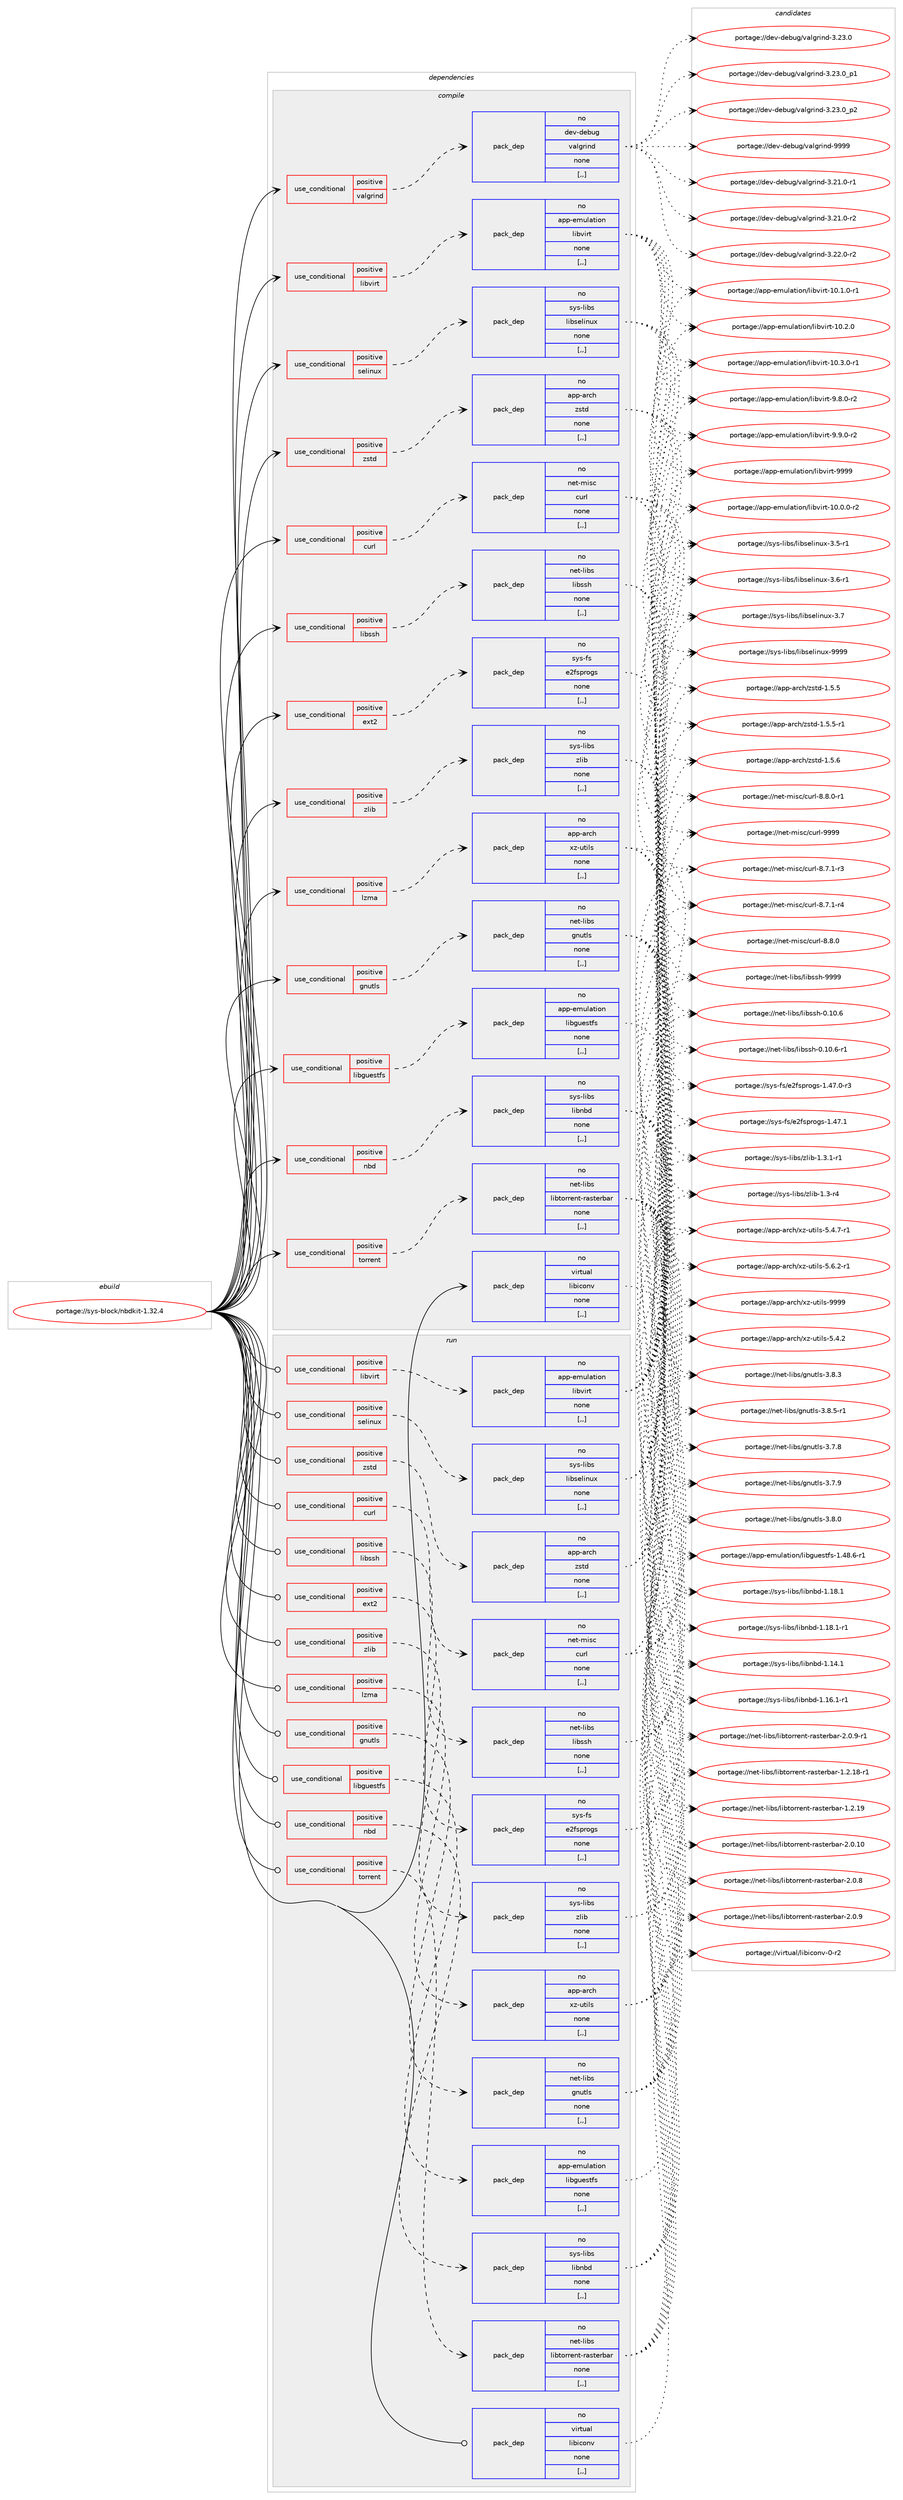 digraph prolog {

# *************
# Graph options
# *************

newrank=true;
concentrate=true;
compound=true;
graph [rankdir=LR,fontname=Helvetica,fontsize=10,ranksep=1.5];#, ranksep=2.5, nodesep=0.2];
edge  [arrowhead=vee];
node  [fontname=Helvetica,fontsize=10];

# **********
# The ebuild
# **********

subgraph cluster_leftcol {
color=gray;
rank=same;
label=<<i>ebuild</i>>;
id [label="portage://sys-block/nbdkit-1.32.4", color=red, width=4, href="../sys-block/nbdkit-1.32.4.svg"];
}

# ****************
# The dependencies
# ****************

subgraph cluster_midcol {
color=gray;
label=<<i>dependencies</i>>;
subgraph cluster_compile {
fillcolor="#eeeeee";
style=filled;
label=<<i>compile</i>>;
subgraph cond110991 {
dependency418478 [label=<<TABLE BORDER="0" CELLBORDER="1" CELLSPACING="0" CELLPADDING="4"><TR><TD ROWSPAN="3" CELLPADDING="10">use_conditional</TD></TR><TR><TD>positive</TD></TR><TR><TD>curl</TD></TR></TABLE>>, shape=none, color=red];
subgraph pack304618 {
dependency418479 [label=<<TABLE BORDER="0" CELLBORDER="1" CELLSPACING="0" CELLPADDING="4" WIDTH="220"><TR><TD ROWSPAN="6" CELLPADDING="30">pack_dep</TD></TR><TR><TD WIDTH="110">no</TD></TR><TR><TD>net-misc</TD></TR><TR><TD>curl</TD></TR><TR><TD>none</TD></TR><TR><TD>[,,]</TD></TR></TABLE>>, shape=none, color=blue];
}
dependency418478:e -> dependency418479:w [weight=20,style="dashed",arrowhead="vee"];
}
id:e -> dependency418478:w [weight=20,style="solid",arrowhead="vee"];
subgraph cond110992 {
dependency418480 [label=<<TABLE BORDER="0" CELLBORDER="1" CELLSPACING="0" CELLPADDING="4"><TR><TD ROWSPAN="3" CELLPADDING="10">use_conditional</TD></TR><TR><TD>positive</TD></TR><TR><TD>ext2</TD></TR></TABLE>>, shape=none, color=red];
subgraph pack304619 {
dependency418481 [label=<<TABLE BORDER="0" CELLBORDER="1" CELLSPACING="0" CELLPADDING="4" WIDTH="220"><TR><TD ROWSPAN="6" CELLPADDING="30">pack_dep</TD></TR><TR><TD WIDTH="110">no</TD></TR><TR><TD>sys-fs</TD></TR><TR><TD>e2fsprogs</TD></TR><TR><TD>none</TD></TR><TR><TD>[,,]</TD></TR></TABLE>>, shape=none, color=blue];
}
dependency418480:e -> dependency418481:w [weight=20,style="dashed",arrowhead="vee"];
}
id:e -> dependency418480:w [weight=20,style="solid",arrowhead="vee"];
subgraph cond110993 {
dependency418482 [label=<<TABLE BORDER="0" CELLBORDER="1" CELLSPACING="0" CELLPADDING="4"><TR><TD ROWSPAN="3" CELLPADDING="10">use_conditional</TD></TR><TR><TD>positive</TD></TR><TR><TD>gnutls</TD></TR></TABLE>>, shape=none, color=red];
subgraph pack304620 {
dependency418483 [label=<<TABLE BORDER="0" CELLBORDER="1" CELLSPACING="0" CELLPADDING="4" WIDTH="220"><TR><TD ROWSPAN="6" CELLPADDING="30">pack_dep</TD></TR><TR><TD WIDTH="110">no</TD></TR><TR><TD>net-libs</TD></TR><TR><TD>gnutls</TD></TR><TR><TD>none</TD></TR><TR><TD>[,,]</TD></TR></TABLE>>, shape=none, color=blue];
}
dependency418482:e -> dependency418483:w [weight=20,style="dashed",arrowhead="vee"];
}
id:e -> dependency418482:w [weight=20,style="solid",arrowhead="vee"];
subgraph cond110994 {
dependency418484 [label=<<TABLE BORDER="0" CELLBORDER="1" CELLSPACING="0" CELLPADDING="4"><TR><TD ROWSPAN="3" CELLPADDING="10">use_conditional</TD></TR><TR><TD>positive</TD></TR><TR><TD>libguestfs</TD></TR></TABLE>>, shape=none, color=red];
subgraph pack304621 {
dependency418485 [label=<<TABLE BORDER="0" CELLBORDER="1" CELLSPACING="0" CELLPADDING="4" WIDTH="220"><TR><TD ROWSPAN="6" CELLPADDING="30">pack_dep</TD></TR><TR><TD WIDTH="110">no</TD></TR><TR><TD>app-emulation</TD></TR><TR><TD>libguestfs</TD></TR><TR><TD>none</TD></TR><TR><TD>[,,]</TD></TR></TABLE>>, shape=none, color=blue];
}
dependency418484:e -> dependency418485:w [weight=20,style="dashed",arrowhead="vee"];
}
id:e -> dependency418484:w [weight=20,style="solid",arrowhead="vee"];
subgraph cond110995 {
dependency418486 [label=<<TABLE BORDER="0" CELLBORDER="1" CELLSPACING="0" CELLPADDING="4"><TR><TD ROWSPAN="3" CELLPADDING="10">use_conditional</TD></TR><TR><TD>positive</TD></TR><TR><TD>libssh</TD></TR></TABLE>>, shape=none, color=red];
subgraph pack304622 {
dependency418487 [label=<<TABLE BORDER="0" CELLBORDER="1" CELLSPACING="0" CELLPADDING="4" WIDTH="220"><TR><TD ROWSPAN="6" CELLPADDING="30">pack_dep</TD></TR><TR><TD WIDTH="110">no</TD></TR><TR><TD>net-libs</TD></TR><TR><TD>libssh</TD></TR><TR><TD>none</TD></TR><TR><TD>[,,]</TD></TR></TABLE>>, shape=none, color=blue];
}
dependency418486:e -> dependency418487:w [weight=20,style="dashed",arrowhead="vee"];
}
id:e -> dependency418486:w [weight=20,style="solid",arrowhead="vee"];
subgraph cond110996 {
dependency418488 [label=<<TABLE BORDER="0" CELLBORDER="1" CELLSPACING="0" CELLPADDING="4"><TR><TD ROWSPAN="3" CELLPADDING="10">use_conditional</TD></TR><TR><TD>positive</TD></TR><TR><TD>libvirt</TD></TR></TABLE>>, shape=none, color=red];
subgraph pack304623 {
dependency418489 [label=<<TABLE BORDER="0" CELLBORDER="1" CELLSPACING="0" CELLPADDING="4" WIDTH="220"><TR><TD ROWSPAN="6" CELLPADDING="30">pack_dep</TD></TR><TR><TD WIDTH="110">no</TD></TR><TR><TD>app-emulation</TD></TR><TR><TD>libvirt</TD></TR><TR><TD>none</TD></TR><TR><TD>[,,]</TD></TR></TABLE>>, shape=none, color=blue];
}
dependency418488:e -> dependency418489:w [weight=20,style="dashed",arrowhead="vee"];
}
id:e -> dependency418488:w [weight=20,style="solid",arrowhead="vee"];
subgraph cond110997 {
dependency418490 [label=<<TABLE BORDER="0" CELLBORDER="1" CELLSPACING="0" CELLPADDING="4"><TR><TD ROWSPAN="3" CELLPADDING="10">use_conditional</TD></TR><TR><TD>positive</TD></TR><TR><TD>lzma</TD></TR></TABLE>>, shape=none, color=red];
subgraph pack304624 {
dependency418491 [label=<<TABLE BORDER="0" CELLBORDER="1" CELLSPACING="0" CELLPADDING="4" WIDTH="220"><TR><TD ROWSPAN="6" CELLPADDING="30">pack_dep</TD></TR><TR><TD WIDTH="110">no</TD></TR><TR><TD>app-arch</TD></TR><TR><TD>xz-utils</TD></TR><TR><TD>none</TD></TR><TR><TD>[,,]</TD></TR></TABLE>>, shape=none, color=blue];
}
dependency418490:e -> dependency418491:w [weight=20,style="dashed",arrowhead="vee"];
}
id:e -> dependency418490:w [weight=20,style="solid",arrowhead="vee"];
subgraph cond110998 {
dependency418492 [label=<<TABLE BORDER="0" CELLBORDER="1" CELLSPACING="0" CELLPADDING="4"><TR><TD ROWSPAN="3" CELLPADDING="10">use_conditional</TD></TR><TR><TD>positive</TD></TR><TR><TD>nbd</TD></TR></TABLE>>, shape=none, color=red];
subgraph pack304625 {
dependency418493 [label=<<TABLE BORDER="0" CELLBORDER="1" CELLSPACING="0" CELLPADDING="4" WIDTH="220"><TR><TD ROWSPAN="6" CELLPADDING="30">pack_dep</TD></TR><TR><TD WIDTH="110">no</TD></TR><TR><TD>sys-libs</TD></TR><TR><TD>libnbd</TD></TR><TR><TD>none</TD></TR><TR><TD>[,,]</TD></TR></TABLE>>, shape=none, color=blue];
}
dependency418492:e -> dependency418493:w [weight=20,style="dashed",arrowhead="vee"];
}
id:e -> dependency418492:w [weight=20,style="solid",arrowhead="vee"];
subgraph cond110999 {
dependency418494 [label=<<TABLE BORDER="0" CELLBORDER="1" CELLSPACING="0" CELLPADDING="4"><TR><TD ROWSPAN="3" CELLPADDING="10">use_conditional</TD></TR><TR><TD>positive</TD></TR><TR><TD>selinux</TD></TR></TABLE>>, shape=none, color=red];
subgraph pack304626 {
dependency418495 [label=<<TABLE BORDER="0" CELLBORDER="1" CELLSPACING="0" CELLPADDING="4" WIDTH="220"><TR><TD ROWSPAN="6" CELLPADDING="30">pack_dep</TD></TR><TR><TD WIDTH="110">no</TD></TR><TR><TD>sys-libs</TD></TR><TR><TD>libselinux</TD></TR><TR><TD>none</TD></TR><TR><TD>[,,]</TD></TR></TABLE>>, shape=none, color=blue];
}
dependency418494:e -> dependency418495:w [weight=20,style="dashed",arrowhead="vee"];
}
id:e -> dependency418494:w [weight=20,style="solid",arrowhead="vee"];
subgraph cond111000 {
dependency418496 [label=<<TABLE BORDER="0" CELLBORDER="1" CELLSPACING="0" CELLPADDING="4"><TR><TD ROWSPAN="3" CELLPADDING="10">use_conditional</TD></TR><TR><TD>positive</TD></TR><TR><TD>torrent</TD></TR></TABLE>>, shape=none, color=red];
subgraph pack304627 {
dependency418497 [label=<<TABLE BORDER="0" CELLBORDER="1" CELLSPACING="0" CELLPADDING="4" WIDTH="220"><TR><TD ROWSPAN="6" CELLPADDING="30">pack_dep</TD></TR><TR><TD WIDTH="110">no</TD></TR><TR><TD>net-libs</TD></TR><TR><TD>libtorrent-rasterbar</TD></TR><TR><TD>none</TD></TR><TR><TD>[,,]</TD></TR></TABLE>>, shape=none, color=blue];
}
dependency418496:e -> dependency418497:w [weight=20,style="dashed",arrowhead="vee"];
}
id:e -> dependency418496:w [weight=20,style="solid",arrowhead="vee"];
subgraph cond111001 {
dependency418498 [label=<<TABLE BORDER="0" CELLBORDER="1" CELLSPACING="0" CELLPADDING="4"><TR><TD ROWSPAN="3" CELLPADDING="10">use_conditional</TD></TR><TR><TD>positive</TD></TR><TR><TD>valgrind</TD></TR></TABLE>>, shape=none, color=red];
subgraph pack304628 {
dependency418499 [label=<<TABLE BORDER="0" CELLBORDER="1" CELLSPACING="0" CELLPADDING="4" WIDTH="220"><TR><TD ROWSPAN="6" CELLPADDING="30">pack_dep</TD></TR><TR><TD WIDTH="110">no</TD></TR><TR><TD>dev-debug</TD></TR><TR><TD>valgrind</TD></TR><TR><TD>none</TD></TR><TR><TD>[,,]</TD></TR></TABLE>>, shape=none, color=blue];
}
dependency418498:e -> dependency418499:w [weight=20,style="dashed",arrowhead="vee"];
}
id:e -> dependency418498:w [weight=20,style="solid",arrowhead="vee"];
subgraph cond111002 {
dependency418500 [label=<<TABLE BORDER="0" CELLBORDER="1" CELLSPACING="0" CELLPADDING="4"><TR><TD ROWSPAN="3" CELLPADDING="10">use_conditional</TD></TR><TR><TD>positive</TD></TR><TR><TD>zlib</TD></TR></TABLE>>, shape=none, color=red];
subgraph pack304629 {
dependency418501 [label=<<TABLE BORDER="0" CELLBORDER="1" CELLSPACING="0" CELLPADDING="4" WIDTH="220"><TR><TD ROWSPAN="6" CELLPADDING="30">pack_dep</TD></TR><TR><TD WIDTH="110">no</TD></TR><TR><TD>sys-libs</TD></TR><TR><TD>zlib</TD></TR><TR><TD>none</TD></TR><TR><TD>[,,]</TD></TR></TABLE>>, shape=none, color=blue];
}
dependency418500:e -> dependency418501:w [weight=20,style="dashed",arrowhead="vee"];
}
id:e -> dependency418500:w [weight=20,style="solid",arrowhead="vee"];
subgraph cond111003 {
dependency418502 [label=<<TABLE BORDER="0" CELLBORDER="1" CELLSPACING="0" CELLPADDING="4"><TR><TD ROWSPAN="3" CELLPADDING="10">use_conditional</TD></TR><TR><TD>positive</TD></TR><TR><TD>zstd</TD></TR></TABLE>>, shape=none, color=red];
subgraph pack304630 {
dependency418503 [label=<<TABLE BORDER="0" CELLBORDER="1" CELLSPACING="0" CELLPADDING="4" WIDTH="220"><TR><TD ROWSPAN="6" CELLPADDING="30">pack_dep</TD></TR><TR><TD WIDTH="110">no</TD></TR><TR><TD>app-arch</TD></TR><TR><TD>zstd</TD></TR><TR><TD>none</TD></TR><TR><TD>[,,]</TD></TR></TABLE>>, shape=none, color=blue];
}
dependency418502:e -> dependency418503:w [weight=20,style="dashed",arrowhead="vee"];
}
id:e -> dependency418502:w [weight=20,style="solid",arrowhead="vee"];
subgraph pack304631 {
dependency418504 [label=<<TABLE BORDER="0" CELLBORDER="1" CELLSPACING="0" CELLPADDING="4" WIDTH="220"><TR><TD ROWSPAN="6" CELLPADDING="30">pack_dep</TD></TR><TR><TD WIDTH="110">no</TD></TR><TR><TD>virtual</TD></TR><TR><TD>libiconv</TD></TR><TR><TD>none</TD></TR><TR><TD>[,,]</TD></TR></TABLE>>, shape=none, color=blue];
}
id:e -> dependency418504:w [weight=20,style="solid",arrowhead="vee"];
}
subgraph cluster_compileandrun {
fillcolor="#eeeeee";
style=filled;
label=<<i>compile and run</i>>;
}
subgraph cluster_run {
fillcolor="#eeeeee";
style=filled;
label=<<i>run</i>>;
subgraph cond111004 {
dependency418505 [label=<<TABLE BORDER="0" CELLBORDER="1" CELLSPACING="0" CELLPADDING="4"><TR><TD ROWSPAN="3" CELLPADDING="10">use_conditional</TD></TR><TR><TD>positive</TD></TR><TR><TD>curl</TD></TR></TABLE>>, shape=none, color=red];
subgraph pack304632 {
dependency418506 [label=<<TABLE BORDER="0" CELLBORDER="1" CELLSPACING="0" CELLPADDING="4" WIDTH="220"><TR><TD ROWSPAN="6" CELLPADDING="30">pack_dep</TD></TR><TR><TD WIDTH="110">no</TD></TR><TR><TD>net-misc</TD></TR><TR><TD>curl</TD></TR><TR><TD>none</TD></TR><TR><TD>[,,]</TD></TR></TABLE>>, shape=none, color=blue];
}
dependency418505:e -> dependency418506:w [weight=20,style="dashed",arrowhead="vee"];
}
id:e -> dependency418505:w [weight=20,style="solid",arrowhead="odot"];
subgraph cond111005 {
dependency418507 [label=<<TABLE BORDER="0" CELLBORDER="1" CELLSPACING="0" CELLPADDING="4"><TR><TD ROWSPAN="3" CELLPADDING="10">use_conditional</TD></TR><TR><TD>positive</TD></TR><TR><TD>ext2</TD></TR></TABLE>>, shape=none, color=red];
subgraph pack304633 {
dependency418508 [label=<<TABLE BORDER="0" CELLBORDER="1" CELLSPACING="0" CELLPADDING="4" WIDTH="220"><TR><TD ROWSPAN="6" CELLPADDING="30">pack_dep</TD></TR><TR><TD WIDTH="110">no</TD></TR><TR><TD>sys-fs</TD></TR><TR><TD>e2fsprogs</TD></TR><TR><TD>none</TD></TR><TR><TD>[,,]</TD></TR></TABLE>>, shape=none, color=blue];
}
dependency418507:e -> dependency418508:w [weight=20,style="dashed",arrowhead="vee"];
}
id:e -> dependency418507:w [weight=20,style="solid",arrowhead="odot"];
subgraph cond111006 {
dependency418509 [label=<<TABLE BORDER="0" CELLBORDER="1" CELLSPACING="0" CELLPADDING="4"><TR><TD ROWSPAN="3" CELLPADDING="10">use_conditional</TD></TR><TR><TD>positive</TD></TR><TR><TD>gnutls</TD></TR></TABLE>>, shape=none, color=red];
subgraph pack304634 {
dependency418510 [label=<<TABLE BORDER="0" CELLBORDER="1" CELLSPACING="0" CELLPADDING="4" WIDTH="220"><TR><TD ROWSPAN="6" CELLPADDING="30">pack_dep</TD></TR><TR><TD WIDTH="110">no</TD></TR><TR><TD>net-libs</TD></TR><TR><TD>gnutls</TD></TR><TR><TD>none</TD></TR><TR><TD>[,,]</TD></TR></TABLE>>, shape=none, color=blue];
}
dependency418509:e -> dependency418510:w [weight=20,style="dashed",arrowhead="vee"];
}
id:e -> dependency418509:w [weight=20,style="solid",arrowhead="odot"];
subgraph cond111007 {
dependency418511 [label=<<TABLE BORDER="0" CELLBORDER="1" CELLSPACING="0" CELLPADDING="4"><TR><TD ROWSPAN="3" CELLPADDING="10">use_conditional</TD></TR><TR><TD>positive</TD></TR><TR><TD>libguestfs</TD></TR></TABLE>>, shape=none, color=red];
subgraph pack304635 {
dependency418512 [label=<<TABLE BORDER="0" CELLBORDER="1" CELLSPACING="0" CELLPADDING="4" WIDTH="220"><TR><TD ROWSPAN="6" CELLPADDING="30">pack_dep</TD></TR><TR><TD WIDTH="110">no</TD></TR><TR><TD>app-emulation</TD></TR><TR><TD>libguestfs</TD></TR><TR><TD>none</TD></TR><TR><TD>[,,]</TD></TR></TABLE>>, shape=none, color=blue];
}
dependency418511:e -> dependency418512:w [weight=20,style="dashed",arrowhead="vee"];
}
id:e -> dependency418511:w [weight=20,style="solid",arrowhead="odot"];
subgraph cond111008 {
dependency418513 [label=<<TABLE BORDER="0" CELLBORDER="1" CELLSPACING="0" CELLPADDING="4"><TR><TD ROWSPAN="3" CELLPADDING="10">use_conditional</TD></TR><TR><TD>positive</TD></TR><TR><TD>libssh</TD></TR></TABLE>>, shape=none, color=red];
subgraph pack304636 {
dependency418514 [label=<<TABLE BORDER="0" CELLBORDER="1" CELLSPACING="0" CELLPADDING="4" WIDTH="220"><TR><TD ROWSPAN="6" CELLPADDING="30">pack_dep</TD></TR><TR><TD WIDTH="110">no</TD></TR><TR><TD>net-libs</TD></TR><TR><TD>libssh</TD></TR><TR><TD>none</TD></TR><TR><TD>[,,]</TD></TR></TABLE>>, shape=none, color=blue];
}
dependency418513:e -> dependency418514:w [weight=20,style="dashed",arrowhead="vee"];
}
id:e -> dependency418513:w [weight=20,style="solid",arrowhead="odot"];
subgraph cond111009 {
dependency418515 [label=<<TABLE BORDER="0" CELLBORDER="1" CELLSPACING="0" CELLPADDING="4"><TR><TD ROWSPAN="3" CELLPADDING="10">use_conditional</TD></TR><TR><TD>positive</TD></TR><TR><TD>libvirt</TD></TR></TABLE>>, shape=none, color=red];
subgraph pack304637 {
dependency418516 [label=<<TABLE BORDER="0" CELLBORDER="1" CELLSPACING="0" CELLPADDING="4" WIDTH="220"><TR><TD ROWSPAN="6" CELLPADDING="30">pack_dep</TD></TR><TR><TD WIDTH="110">no</TD></TR><TR><TD>app-emulation</TD></TR><TR><TD>libvirt</TD></TR><TR><TD>none</TD></TR><TR><TD>[,,]</TD></TR></TABLE>>, shape=none, color=blue];
}
dependency418515:e -> dependency418516:w [weight=20,style="dashed",arrowhead="vee"];
}
id:e -> dependency418515:w [weight=20,style="solid",arrowhead="odot"];
subgraph cond111010 {
dependency418517 [label=<<TABLE BORDER="0" CELLBORDER="1" CELLSPACING="0" CELLPADDING="4"><TR><TD ROWSPAN="3" CELLPADDING="10">use_conditional</TD></TR><TR><TD>positive</TD></TR><TR><TD>lzma</TD></TR></TABLE>>, shape=none, color=red];
subgraph pack304638 {
dependency418518 [label=<<TABLE BORDER="0" CELLBORDER="1" CELLSPACING="0" CELLPADDING="4" WIDTH="220"><TR><TD ROWSPAN="6" CELLPADDING="30">pack_dep</TD></TR><TR><TD WIDTH="110">no</TD></TR><TR><TD>app-arch</TD></TR><TR><TD>xz-utils</TD></TR><TR><TD>none</TD></TR><TR><TD>[,,]</TD></TR></TABLE>>, shape=none, color=blue];
}
dependency418517:e -> dependency418518:w [weight=20,style="dashed",arrowhead="vee"];
}
id:e -> dependency418517:w [weight=20,style="solid",arrowhead="odot"];
subgraph cond111011 {
dependency418519 [label=<<TABLE BORDER="0" CELLBORDER="1" CELLSPACING="0" CELLPADDING="4"><TR><TD ROWSPAN="3" CELLPADDING="10">use_conditional</TD></TR><TR><TD>positive</TD></TR><TR><TD>nbd</TD></TR></TABLE>>, shape=none, color=red];
subgraph pack304639 {
dependency418520 [label=<<TABLE BORDER="0" CELLBORDER="1" CELLSPACING="0" CELLPADDING="4" WIDTH="220"><TR><TD ROWSPAN="6" CELLPADDING="30">pack_dep</TD></TR><TR><TD WIDTH="110">no</TD></TR><TR><TD>sys-libs</TD></TR><TR><TD>libnbd</TD></TR><TR><TD>none</TD></TR><TR><TD>[,,]</TD></TR></TABLE>>, shape=none, color=blue];
}
dependency418519:e -> dependency418520:w [weight=20,style="dashed",arrowhead="vee"];
}
id:e -> dependency418519:w [weight=20,style="solid",arrowhead="odot"];
subgraph cond111012 {
dependency418521 [label=<<TABLE BORDER="0" CELLBORDER="1" CELLSPACING="0" CELLPADDING="4"><TR><TD ROWSPAN="3" CELLPADDING="10">use_conditional</TD></TR><TR><TD>positive</TD></TR><TR><TD>selinux</TD></TR></TABLE>>, shape=none, color=red];
subgraph pack304640 {
dependency418522 [label=<<TABLE BORDER="0" CELLBORDER="1" CELLSPACING="0" CELLPADDING="4" WIDTH="220"><TR><TD ROWSPAN="6" CELLPADDING="30">pack_dep</TD></TR><TR><TD WIDTH="110">no</TD></TR><TR><TD>sys-libs</TD></TR><TR><TD>libselinux</TD></TR><TR><TD>none</TD></TR><TR><TD>[,,]</TD></TR></TABLE>>, shape=none, color=blue];
}
dependency418521:e -> dependency418522:w [weight=20,style="dashed",arrowhead="vee"];
}
id:e -> dependency418521:w [weight=20,style="solid",arrowhead="odot"];
subgraph cond111013 {
dependency418523 [label=<<TABLE BORDER="0" CELLBORDER="1" CELLSPACING="0" CELLPADDING="4"><TR><TD ROWSPAN="3" CELLPADDING="10">use_conditional</TD></TR><TR><TD>positive</TD></TR><TR><TD>torrent</TD></TR></TABLE>>, shape=none, color=red];
subgraph pack304641 {
dependency418524 [label=<<TABLE BORDER="0" CELLBORDER="1" CELLSPACING="0" CELLPADDING="4" WIDTH="220"><TR><TD ROWSPAN="6" CELLPADDING="30">pack_dep</TD></TR><TR><TD WIDTH="110">no</TD></TR><TR><TD>net-libs</TD></TR><TR><TD>libtorrent-rasterbar</TD></TR><TR><TD>none</TD></TR><TR><TD>[,,]</TD></TR></TABLE>>, shape=none, color=blue];
}
dependency418523:e -> dependency418524:w [weight=20,style="dashed",arrowhead="vee"];
}
id:e -> dependency418523:w [weight=20,style="solid",arrowhead="odot"];
subgraph cond111014 {
dependency418525 [label=<<TABLE BORDER="0" CELLBORDER="1" CELLSPACING="0" CELLPADDING="4"><TR><TD ROWSPAN="3" CELLPADDING="10">use_conditional</TD></TR><TR><TD>positive</TD></TR><TR><TD>zlib</TD></TR></TABLE>>, shape=none, color=red];
subgraph pack304642 {
dependency418526 [label=<<TABLE BORDER="0" CELLBORDER="1" CELLSPACING="0" CELLPADDING="4" WIDTH="220"><TR><TD ROWSPAN="6" CELLPADDING="30">pack_dep</TD></TR><TR><TD WIDTH="110">no</TD></TR><TR><TD>sys-libs</TD></TR><TR><TD>zlib</TD></TR><TR><TD>none</TD></TR><TR><TD>[,,]</TD></TR></TABLE>>, shape=none, color=blue];
}
dependency418525:e -> dependency418526:w [weight=20,style="dashed",arrowhead="vee"];
}
id:e -> dependency418525:w [weight=20,style="solid",arrowhead="odot"];
subgraph cond111015 {
dependency418527 [label=<<TABLE BORDER="0" CELLBORDER="1" CELLSPACING="0" CELLPADDING="4"><TR><TD ROWSPAN="3" CELLPADDING="10">use_conditional</TD></TR><TR><TD>positive</TD></TR><TR><TD>zstd</TD></TR></TABLE>>, shape=none, color=red];
subgraph pack304643 {
dependency418528 [label=<<TABLE BORDER="0" CELLBORDER="1" CELLSPACING="0" CELLPADDING="4" WIDTH="220"><TR><TD ROWSPAN="6" CELLPADDING="30">pack_dep</TD></TR><TR><TD WIDTH="110">no</TD></TR><TR><TD>app-arch</TD></TR><TR><TD>zstd</TD></TR><TR><TD>none</TD></TR><TR><TD>[,,]</TD></TR></TABLE>>, shape=none, color=blue];
}
dependency418527:e -> dependency418528:w [weight=20,style="dashed",arrowhead="vee"];
}
id:e -> dependency418527:w [weight=20,style="solid",arrowhead="odot"];
subgraph pack304644 {
dependency418529 [label=<<TABLE BORDER="0" CELLBORDER="1" CELLSPACING="0" CELLPADDING="4" WIDTH="220"><TR><TD ROWSPAN="6" CELLPADDING="30">pack_dep</TD></TR><TR><TD WIDTH="110">no</TD></TR><TR><TD>virtual</TD></TR><TR><TD>libiconv</TD></TR><TR><TD>none</TD></TR><TR><TD>[,,]</TD></TR></TABLE>>, shape=none, color=blue];
}
id:e -> dependency418529:w [weight=20,style="solid",arrowhead="odot"];
}
}

# **************
# The candidates
# **************

subgraph cluster_choices {
rank=same;
color=gray;
label=<<i>candidates</i>>;

subgraph choice304618 {
color=black;
nodesep=1;
choice110101116451091051159947991171141084556465546494511451 [label="portage://net-misc/curl-8.7.1-r3", color=red, width=4,href="../net-misc/curl-8.7.1-r3.svg"];
choice110101116451091051159947991171141084556465546494511452 [label="portage://net-misc/curl-8.7.1-r4", color=red, width=4,href="../net-misc/curl-8.7.1-r4.svg"];
choice11010111645109105115994799117114108455646564648 [label="portage://net-misc/curl-8.8.0", color=red, width=4,href="../net-misc/curl-8.8.0.svg"];
choice110101116451091051159947991171141084556465646484511449 [label="portage://net-misc/curl-8.8.0-r1", color=red, width=4,href="../net-misc/curl-8.8.0-r1.svg"];
choice110101116451091051159947991171141084557575757 [label="portage://net-misc/curl-9999", color=red, width=4,href="../net-misc/curl-9999.svg"];
dependency418479:e -> choice110101116451091051159947991171141084556465546494511451:w [style=dotted,weight="100"];
dependency418479:e -> choice110101116451091051159947991171141084556465546494511452:w [style=dotted,weight="100"];
dependency418479:e -> choice11010111645109105115994799117114108455646564648:w [style=dotted,weight="100"];
dependency418479:e -> choice110101116451091051159947991171141084556465646484511449:w [style=dotted,weight="100"];
dependency418479:e -> choice110101116451091051159947991171141084557575757:w [style=dotted,weight="100"];
}
subgraph choice304619 {
color=black;
nodesep=1;
choice115121115451021154710150102115112114111103115454946525546484511451 [label="portage://sys-fs/e2fsprogs-1.47.0-r3", color=red, width=4,href="../sys-fs/e2fsprogs-1.47.0-r3.svg"];
choice11512111545102115471015010211511211411110311545494652554649 [label="portage://sys-fs/e2fsprogs-1.47.1", color=red, width=4,href="../sys-fs/e2fsprogs-1.47.1.svg"];
dependency418481:e -> choice115121115451021154710150102115112114111103115454946525546484511451:w [style=dotted,weight="100"];
dependency418481:e -> choice11512111545102115471015010211511211411110311545494652554649:w [style=dotted,weight="100"];
}
subgraph choice304620 {
color=black;
nodesep=1;
choice110101116451081059811547103110117116108115455146554656 [label="portage://net-libs/gnutls-3.7.8", color=red, width=4,href="../net-libs/gnutls-3.7.8.svg"];
choice110101116451081059811547103110117116108115455146554657 [label="portage://net-libs/gnutls-3.7.9", color=red, width=4,href="../net-libs/gnutls-3.7.9.svg"];
choice110101116451081059811547103110117116108115455146564648 [label="portage://net-libs/gnutls-3.8.0", color=red, width=4,href="../net-libs/gnutls-3.8.0.svg"];
choice110101116451081059811547103110117116108115455146564651 [label="portage://net-libs/gnutls-3.8.3", color=red, width=4,href="../net-libs/gnutls-3.8.3.svg"];
choice1101011164510810598115471031101171161081154551465646534511449 [label="portage://net-libs/gnutls-3.8.5-r1", color=red, width=4,href="../net-libs/gnutls-3.8.5-r1.svg"];
dependency418483:e -> choice110101116451081059811547103110117116108115455146554656:w [style=dotted,weight="100"];
dependency418483:e -> choice110101116451081059811547103110117116108115455146554657:w [style=dotted,weight="100"];
dependency418483:e -> choice110101116451081059811547103110117116108115455146564648:w [style=dotted,weight="100"];
dependency418483:e -> choice110101116451081059811547103110117116108115455146564651:w [style=dotted,weight="100"];
dependency418483:e -> choice1101011164510810598115471031101171161081154551465646534511449:w [style=dotted,weight="100"];
}
subgraph choice304621 {
color=black;
nodesep=1;
choice9711211245101109117108971161051111104710810598103117101115116102115454946525646544511449 [label="portage://app-emulation/libguestfs-1.48.6-r1", color=red, width=4,href="../app-emulation/libguestfs-1.48.6-r1.svg"];
dependency418485:e -> choice9711211245101109117108971161051111104710810598103117101115116102115454946525646544511449:w [style=dotted,weight="100"];
}
subgraph choice304622 {
color=black;
nodesep=1;
choice1101011164510810598115471081059811511510445484649484654 [label="portage://net-libs/libssh-0.10.6", color=red, width=4,href="../net-libs/libssh-0.10.6.svg"];
choice11010111645108105981154710810598115115104454846494846544511449 [label="portage://net-libs/libssh-0.10.6-r1", color=red, width=4,href="../net-libs/libssh-0.10.6-r1.svg"];
choice110101116451081059811547108105981151151044557575757 [label="portage://net-libs/libssh-9999", color=red, width=4,href="../net-libs/libssh-9999.svg"];
dependency418487:e -> choice1101011164510810598115471081059811511510445484649484654:w [style=dotted,weight="100"];
dependency418487:e -> choice11010111645108105981154710810598115115104454846494846544511449:w [style=dotted,weight="100"];
dependency418487:e -> choice110101116451081059811547108105981151151044557575757:w [style=dotted,weight="100"];
}
subgraph choice304623 {
color=black;
nodesep=1;
choice9711211245101109117108971161051111104710810598118105114116454948464846484511450 [label="portage://app-emulation/libvirt-10.0.0-r2", color=red, width=4,href="../app-emulation/libvirt-10.0.0-r2.svg"];
choice9711211245101109117108971161051111104710810598118105114116454948464946484511449 [label="portage://app-emulation/libvirt-10.1.0-r1", color=red, width=4,href="../app-emulation/libvirt-10.1.0-r1.svg"];
choice971121124510110911710897116105111110471081059811810511411645494846504648 [label="portage://app-emulation/libvirt-10.2.0", color=red, width=4,href="../app-emulation/libvirt-10.2.0.svg"];
choice9711211245101109117108971161051111104710810598118105114116454948465146484511449 [label="portage://app-emulation/libvirt-10.3.0-r1", color=red, width=4,href="../app-emulation/libvirt-10.3.0-r1.svg"];
choice97112112451011091171089711610511111047108105981181051141164557465646484511450 [label="portage://app-emulation/libvirt-9.8.0-r2", color=red, width=4,href="../app-emulation/libvirt-9.8.0-r2.svg"];
choice97112112451011091171089711610511111047108105981181051141164557465746484511450 [label="portage://app-emulation/libvirt-9.9.0-r2", color=red, width=4,href="../app-emulation/libvirt-9.9.0-r2.svg"];
choice97112112451011091171089711610511111047108105981181051141164557575757 [label="portage://app-emulation/libvirt-9999", color=red, width=4,href="../app-emulation/libvirt-9999.svg"];
dependency418489:e -> choice9711211245101109117108971161051111104710810598118105114116454948464846484511450:w [style=dotted,weight="100"];
dependency418489:e -> choice9711211245101109117108971161051111104710810598118105114116454948464946484511449:w [style=dotted,weight="100"];
dependency418489:e -> choice971121124510110911710897116105111110471081059811810511411645494846504648:w [style=dotted,weight="100"];
dependency418489:e -> choice9711211245101109117108971161051111104710810598118105114116454948465146484511449:w [style=dotted,weight="100"];
dependency418489:e -> choice97112112451011091171089711610511111047108105981181051141164557465646484511450:w [style=dotted,weight="100"];
dependency418489:e -> choice97112112451011091171089711610511111047108105981181051141164557465746484511450:w [style=dotted,weight="100"];
dependency418489:e -> choice97112112451011091171089711610511111047108105981181051141164557575757:w [style=dotted,weight="100"];
}
subgraph choice304624 {
color=black;
nodesep=1;
choice971121124597114991044712012245117116105108115455346524650 [label="portage://app-arch/xz-utils-5.4.2", color=red, width=4,href="../app-arch/xz-utils-5.4.2.svg"];
choice9711211245971149910447120122451171161051081154553465246554511449 [label="portage://app-arch/xz-utils-5.4.7-r1", color=red, width=4,href="../app-arch/xz-utils-5.4.7-r1.svg"];
choice9711211245971149910447120122451171161051081154553465446504511449 [label="portage://app-arch/xz-utils-5.6.2-r1", color=red, width=4,href="../app-arch/xz-utils-5.6.2-r1.svg"];
choice9711211245971149910447120122451171161051081154557575757 [label="portage://app-arch/xz-utils-9999", color=red, width=4,href="../app-arch/xz-utils-9999.svg"];
dependency418491:e -> choice971121124597114991044712012245117116105108115455346524650:w [style=dotted,weight="100"];
dependency418491:e -> choice9711211245971149910447120122451171161051081154553465246554511449:w [style=dotted,weight="100"];
dependency418491:e -> choice9711211245971149910447120122451171161051081154553465446504511449:w [style=dotted,weight="100"];
dependency418491:e -> choice9711211245971149910447120122451171161051081154557575757:w [style=dotted,weight="100"];
}
subgraph choice304625 {
color=black;
nodesep=1;
choice115121115451081059811547108105981109810045494649524649 [label="portage://sys-libs/libnbd-1.14.1", color=red, width=4,href="../sys-libs/libnbd-1.14.1.svg"];
choice1151211154510810598115471081059811098100454946495446494511449 [label="portage://sys-libs/libnbd-1.16.1-r1", color=red, width=4,href="../sys-libs/libnbd-1.16.1-r1.svg"];
choice115121115451081059811547108105981109810045494649564649 [label="portage://sys-libs/libnbd-1.18.1", color=red, width=4,href="../sys-libs/libnbd-1.18.1.svg"];
choice1151211154510810598115471081059811098100454946495646494511449 [label="portage://sys-libs/libnbd-1.18.1-r1", color=red, width=4,href="../sys-libs/libnbd-1.18.1-r1.svg"];
dependency418493:e -> choice115121115451081059811547108105981109810045494649524649:w [style=dotted,weight="100"];
dependency418493:e -> choice1151211154510810598115471081059811098100454946495446494511449:w [style=dotted,weight="100"];
dependency418493:e -> choice115121115451081059811547108105981109810045494649564649:w [style=dotted,weight="100"];
dependency418493:e -> choice1151211154510810598115471081059811098100454946495646494511449:w [style=dotted,weight="100"];
}
subgraph choice304626 {
color=black;
nodesep=1;
choice11512111545108105981154710810598115101108105110117120455146534511449 [label="portage://sys-libs/libselinux-3.5-r1", color=red, width=4,href="../sys-libs/libselinux-3.5-r1.svg"];
choice11512111545108105981154710810598115101108105110117120455146544511449 [label="portage://sys-libs/libselinux-3.6-r1", color=red, width=4,href="../sys-libs/libselinux-3.6-r1.svg"];
choice1151211154510810598115471081059811510110810511011712045514655 [label="portage://sys-libs/libselinux-3.7", color=red, width=4,href="../sys-libs/libselinux-3.7.svg"];
choice115121115451081059811547108105981151011081051101171204557575757 [label="portage://sys-libs/libselinux-9999", color=red, width=4,href="../sys-libs/libselinux-9999.svg"];
dependency418495:e -> choice11512111545108105981154710810598115101108105110117120455146534511449:w [style=dotted,weight="100"];
dependency418495:e -> choice11512111545108105981154710810598115101108105110117120455146544511449:w [style=dotted,weight="100"];
dependency418495:e -> choice1151211154510810598115471081059811510110810511011712045514655:w [style=dotted,weight="100"];
dependency418495:e -> choice115121115451081059811547108105981151011081051101171204557575757:w [style=dotted,weight="100"];
}
subgraph choice304627 {
color=black;
nodesep=1;
choice1101011164510810598115471081059811611111411410111011645114971151161011149897114454946504649564511449 [label="portage://net-libs/libtorrent-rasterbar-1.2.18-r1", color=red, width=4,href="../net-libs/libtorrent-rasterbar-1.2.18-r1.svg"];
choice110101116451081059811547108105981161111141141011101164511497115116101114989711445494650464957 [label="portage://net-libs/libtorrent-rasterbar-1.2.19", color=red, width=4,href="../net-libs/libtorrent-rasterbar-1.2.19.svg"];
choice110101116451081059811547108105981161111141141011101164511497115116101114989711445504648464948 [label="portage://net-libs/libtorrent-rasterbar-2.0.10", color=red, width=4,href="../net-libs/libtorrent-rasterbar-2.0.10.svg"];
choice1101011164510810598115471081059811611111411410111011645114971151161011149897114455046484656 [label="portage://net-libs/libtorrent-rasterbar-2.0.8", color=red, width=4,href="../net-libs/libtorrent-rasterbar-2.0.8.svg"];
choice1101011164510810598115471081059811611111411410111011645114971151161011149897114455046484657 [label="portage://net-libs/libtorrent-rasterbar-2.0.9", color=red, width=4,href="../net-libs/libtorrent-rasterbar-2.0.9.svg"];
choice11010111645108105981154710810598116111114114101110116451149711511610111498971144550464846574511449 [label="portage://net-libs/libtorrent-rasterbar-2.0.9-r1", color=red, width=4,href="../net-libs/libtorrent-rasterbar-2.0.9-r1.svg"];
dependency418497:e -> choice1101011164510810598115471081059811611111411410111011645114971151161011149897114454946504649564511449:w [style=dotted,weight="100"];
dependency418497:e -> choice110101116451081059811547108105981161111141141011101164511497115116101114989711445494650464957:w [style=dotted,weight="100"];
dependency418497:e -> choice110101116451081059811547108105981161111141141011101164511497115116101114989711445504648464948:w [style=dotted,weight="100"];
dependency418497:e -> choice1101011164510810598115471081059811611111411410111011645114971151161011149897114455046484656:w [style=dotted,weight="100"];
dependency418497:e -> choice1101011164510810598115471081059811611111411410111011645114971151161011149897114455046484657:w [style=dotted,weight="100"];
dependency418497:e -> choice11010111645108105981154710810598116111114114101110116451149711511610111498971144550464846574511449:w [style=dotted,weight="100"];
}
subgraph choice304628 {
color=black;
nodesep=1;
choice10010111845100101981171034711897108103114105110100455146504946484511449 [label="portage://dev-debug/valgrind-3.21.0-r1", color=red, width=4,href="../dev-debug/valgrind-3.21.0-r1.svg"];
choice10010111845100101981171034711897108103114105110100455146504946484511450 [label="portage://dev-debug/valgrind-3.21.0-r2", color=red, width=4,href="../dev-debug/valgrind-3.21.0-r2.svg"];
choice10010111845100101981171034711897108103114105110100455146505046484511450 [label="portage://dev-debug/valgrind-3.22.0-r2", color=red, width=4,href="../dev-debug/valgrind-3.22.0-r2.svg"];
choice1001011184510010198117103471189710810311410511010045514650514648 [label="portage://dev-debug/valgrind-3.23.0", color=red, width=4,href="../dev-debug/valgrind-3.23.0.svg"];
choice10010111845100101981171034711897108103114105110100455146505146489511249 [label="portage://dev-debug/valgrind-3.23.0_p1", color=red, width=4,href="../dev-debug/valgrind-3.23.0_p1.svg"];
choice10010111845100101981171034711897108103114105110100455146505146489511250 [label="portage://dev-debug/valgrind-3.23.0_p2", color=red, width=4,href="../dev-debug/valgrind-3.23.0_p2.svg"];
choice100101118451001019811710347118971081031141051101004557575757 [label="portage://dev-debug/valgrind-9999", color=red, width=4,href="../dev-debug/valgrind-9999.svg"];
dependency418499:e -> choice10010111845100101981171034711897108103114105110100455146504946484511449:w [style=dotted,weight="100"];
dependency418499:e -> choice10010111845100101981171034711897108103114105110100455146504946484511450:w [style=dotted,weight="100"];
dependency418499:e -> choice10010111845100101981171034711897108103114105110100455146505046484511450:w [style=dotted,weight="100"];
dependency418499:e -> choice1001011184510010198117103471189710810311410511010045514650514648:w [style=dotted,weight="100"];
dependency418499:e -> choice10010111845100101981171034711897108103114105110100455146505146489511249:w [style=dotted,weight="100"];
dependency418499:e -> choice10010111845100101981171034711897108103114105110100455146505146489511250:w [style=dotted,weight="100"];
dependency418499:e -> choice100101118451001019811710347118971081031141051101004557575757:w [style=dotted,weight="100"];
}
subgraph choice304629 {
color=black;
nodesep=1;
choice11512111545108105981154712210810598454946514511452 [label="portage://sys-libs/zlib-1.3-r4", color=red, width=4,href="../sys-libs/zlib-1.3-r4.svg"];
choice115121115451081059811547122108105984549465146494511449 [label="portage://sys-libs/zlib-1.3.1-r1", color=red, width=4,href="../sys-libs/zlib-1.3.1-r1.svg"];
dependency418501:e -> choice11512111545108105981154712210810598454946514511452:w [style=dotted,weight="100"];
dependency418501:e -> choice115121115451081059811547122108105984549465146494511449:w [style=dotted,weight="100"];
}
subgraph choice304630 {
color=black;
nodesep=1;
choice9711211245971149910447122115116100454946534653 [label="portage://app-arch/zstd-1.5.5", color=red, width=4,href="../app-arch/zstd-1.5.5.svg"];
choice97112112459711499104471221151161004549465346534511449 [label="portage://app-arch/zstd-1.5.5-r1", color=red, width=4,href="../app-arch/zstd-1.5.5-r1.svg"];
choice9711211245971149910447122115116100454946534654 [label="portage://app-arch/zstd-1.5.6", color=red, width=4,href="../app-arch/zstd-1.5.6.svg"];
dependency418503:e -> choice9711211245971149910447122115116100454946534653:w [style=dotted,weight="100"];
dependency418503:e -> choice97112112459711499104471221151161004549465346534511449:w [style=dotted,weight="100"];
dependency418503:e -> choice9711211245971149910447122115116100454946534654:w [style=dotted,weight="100"];
}
subgraph choice304631 {
color=black;
nodesep=1;
choice1181051141161179710847108105981059911111011845484511450 [label="portage://virtual/libiconv-0-r2", color=red, width=4,href="../virtual/libiconv-0-r2.svg"];
dependency418504:e -> choice1181051141161179710847108105981059911111011845484511450:w [style=dotted,weight="100"];
}
subgraph choice304632 {
color=black;
nodesep=1;
choice110101116451091051159947991171141084556465546494511451 [label="portage://net-misc/curl-8.7.1-r3", color=red, width=4,href="../net-misc/curl-8.7.1-r3.svg"];
choice110101116451091051159947991171141084556465546494511452 [label="portage://net-misc/curl-8.7.1-r4", color=red, width=4,href="../net-misc/curl-8.7.1-r4.svg"];
choice11010111645109105115994799117114108455646564648 [label="portage://net-misc/curl-8.8.0", color=red, width=4,href="../net-misc/curl-8.8.0.svg"];
choice110101116451091051159947991171141084556465646484511449 [label="portage://net-misc/curl-8.8.0-r1", color=red, width=4,href="../net-misc/curl-8.8.0-r1.svg"];
choice110101116451091051159947991171141084557575757 [label="portage://net-misc/curl-9999", color=red, width=4,href="../net-misc/curl-9999.svg"];
dependency418506:e -> choice110101116451091051159947991171141084556465546494511451:w [style=dotted,weight="100"];
dependency418506:e -> choice110101116451091051159947991171141084556465546494511452:w [style=dotted,weight="100"];
dependency418506:e -> choice11010111645109105115994799117114108455646564648:w [style=dotted,weight="100"];
dependency418506:e -> choice110101116451091051159947991171141084556465646484511449:w [style=dotted,weight="100"];
dependency418506:e -> choice110101116451091051159947991171141084557575757:w [style=dotted,weight="100"];
}
subgraph choice304633 {
color=black;
nodesep=1;
choice115121115451021154710150102115112114111103115454946525546484511451 [label="portage://sys-fs/e2fsprogs-1.47.0-r3", color=red, width=4,href="../sys-fs/e2fsprogs-1.47.0-r3.svg"];
choice11512111545102115471015010211511211411110311545494652554649 [label="portage://sys-fs/e2fsprogs-1.47.1", color=red, width=4,href="../sys-fs/e2fsprogs-1.47.1.svg"];
dependency418508:e -> choice115121115451021154710150102115112114111103115454946525546484511451:w [style=dotted,weight="100"];
dependency418508:e -> choice11512111545102115471015010211511211411110311545494652554649:w [style=dotted,weight="100"];
}
subgraph choice304634 {
color=black;
nodesep=1;
choice110101116451081059811547103110117116108115455146554656 [label="portage://net-libs/gnutls-3.7.8", color=red, width=4,href="../net-libs/gnutls-3.7.8.svg"];
choice110101116451081059811547103110117116108115455146554657 [label="portage://net-libs/gnutls-3.7.9", color=red, width=4,href="../net-libs/gnutls-3.7.9.svg"];
choice110101116451081059811547103110117116108115455146564648 [label="portage://net-libs/gnutls-3.8.0", color=red, width=4,href="../net-libs/gnutls-3.8.0.svg"];
choice110101116451081059811547103110117116108115455146564651 [label="portage://net-libs/gnutls-3.8.3", color=red, width=4,href="../net-libs/gnutls-3.8.3.svg"];
choice1101011164510810598115471031101171161081154551465646534511449 [label="portage://net-libs/gnutls-3.8.5-r1", color=red, width=4,href="../net-libs/gnutls-3.8.5-r1.svg"];
dependency418510:e -> choice110101116451081059811547103110117116108115455146554656:w [style=dotted,weight="100"];
dependency418510:e -> choice110101116451081059811547103110117116108115455146554657:w [style=dotted,weight="100"];
dependency418510:e -> choice110101116451081059811547103110117116108115455146564648:w [style=dotted,weight="100"];
dependency418510:e -> choice110101116451081059811547103110117116108115455146564651:w [style=dotted,weight="100"];
dependency418510:e -> choice1101011164510810598115471031101171161081154551465646534511449:w [style=dotted,weight="100"];
}
subgraph choice304635 {
color=black;
nodesep=1;
choice9711211245101109117108971161051111104710810598103117101115116102115454946525646544511449 [label="portage://app-emulation/libguestfs-1.48.6-r1", color=red, width=4,href="../app-emulation/libguestfs-1.48.6-r1.svg"];
dependency418512:e -> choice9711211245101109117108971161051111104710810598103117101115116102115454946525646544511449:w [style=dotted,weight="100"];
}
subgraph choice304636 {
color=black;
nodesep=1;
choice1101011164510810598115471081059811511510445484649484654 [label="portage://net-libs/libssh-0.10.6", color=red, width=4,href="../net-libs/libssh-0.10.6.svg"];
choice11010111645108105981154710810598115115104454846494846544511449 [label="portage://net-libs/libssh-0.10.6-r1", color=red, width=4,href="../net-libs/libssh-0.10.6-r1.svg"];
choice110101116451081059811547108105981151151044557575757 [label="portage://net-libs/libssh-9999", color=red, width=4,href="../net-libs/libssh-9999.svg"];
dependency418514:e -> choice1101011164510810598115471081059811511510445484649484654:w [style=dotted,weight="100"];
dependency418514:e -> choice11010111645108105981154710810598115115104454846494846544511449:w [style=dotted,weight="100"];
dependency418514:e -> choice110101116451081059811547108105981151151044557575757:w [style=dotted,weight="100"];
}
subgraph choice304637 {
color=black;
nodesep=1;
choice9711211245101109117108971161051111104710810598118105114116454948464846484511450 [label="portage://app-emulation/libvirt-10.0.0-r2", color=red, width=4,href="../app-emulation/libvirt-10.0.0-r2.svg"];
choice9711211245101109117108971161051111104710810598118105114116454948464946484511449 [label="portage://app-emulation/libvirt-10.1.0-r1", color=red, width=4,href="../app-emulation/libvirt-10.1.0-r1.svg"];
choice971121124510110911710897116105111110471081059811810511411645494846504648 [label="portage://app-emulation/libvirt-10.2.0", color=red, width=4,href="../app-emulation/libvirt-10.2.0.svg"];
choice9711211245101109117108971161051111104710810598118105114116454948465146484511449 [label="portage://app-emulation/libvirt-10.3.0-r1", color=red, width=4,href="../app-emulation/libvirt-10.3.0-r1.svg"];
choice97112112451011091171089711610511111047108105981181051141164557465646484511450 [label="portage://app-emulation/libvirt-9.8.0-r2", color=red, width=4,href="../app-emulation/libvirt-9.8.0-r2.svg"];
choice97112112451011091171089711610511111047108105981181051141164557465746484511450 [label="portage://app-emulation/libvirt-9.9.0-r2", color=red, width=4,href="../app-emulation/libvirt-9.9.0-r2.svg"];
choice97112112451011091171089711610511111047108105981181051141164557575757 [label="portage://app-emulation/libvirt-9999", color=red, width=4,href="../app-emulation/libvirt-9999.svg"];
dependency418516:e -> choice9711211245101109117108971161051111104710810598118105114116454948464846484511450:w [style=dotted,weight="100"];
dependency418516:e -> choice9711211245101109117108971161051111104710810598118105114116454948464946484511449:w [style=dotted,weight="100"];
dependency418516:e -> choice971121124510110911710897116105111110471081059811810511411645494846504648:w [style=dotted,weight="100"];
dependency418516:e -> choice9711211245101109117108971161051111104710810598118105114116454948465146484511449:w [style=dotted,weight="100"];
dependency418516:e -> choice97112112451011091171089711610511111047108105981181051141164557465646484511450:w [style=dotted,weight="100"];
dependency418516:e -> choice97112112451011091171089711610511111047108105981181051141164557465746484511450:w [style=dotted,weight="100"];
dependency418516:e -> choice97112112451011091171089711610511111047108105981181051141164557575757:w [style=dotted,weight="100"];
}
subgraph choice304638 {
color=black;
nodesep=1;
choice971121124597114991044712012245117116105108115455346524650 [label="portage://app-arch/xz-utils-5.4.2", color=red, width=4,href="../app-arch/xz-utils-5.4.2.svg"];
choice9711211245971149910447120122451171161051081154553465246554511449 [label="portage://app-arch/xz-utils-5.4.7-r1", color=red, width=4,href="../app-arch/xz-utils-5.4.7-r1.svg"];
choice9711211245971149910447120122451171161051081154553465446504511449 [label="portage://app-arch/xz-utils-5.6.2-r1", color=red, width=4,href="../app-arch/xz-utils-5.6.2-r1.svg"];
choice9711211245971149910447120122451171161051081154557575757 [label="portage://app-arch/xz-utils-9999", color=red, width=4,href="../app-arch/xz-utils-9999.svg"];
dependency418518:e -> choice971121124597114991044712012245117116105108115455346524650:w [style=dotted,weight="100"];
dependency418518:e -> choice9711211245971149910447120122451171161051081154553465246554511449:w [style=dotted,weight="100"];
dependency418518:e -> choice9711211245971149910447120122451171161051081154553465446504511449:w [style=dotted,weight="100"];
dependency418518:e -> choice9711211245971149910447120122451171161051081154557575757:w [style=dotted,weight="100"];
}
subgraph choice304639 {
color=black;
nodesep=1;
choice115121115451081059811547108105981109810045494649524649 [label="portage://sys-libs/libnbd-1.14.1", color=red, width=4,href="../sys-libs/libnbd-1.14.1.svg"];
choice1151211154510810598115471081059811098100454946495446494511449 [label="portage://sys-libs/libnbd-1.16.1-r1", color=red, width=4,href="../sys-libs/libnbd-1.16.1-r1.svg"];
choice115121115451081059811547108105981109810045494649564649 [label="portage://sys-libs/libnbd-1.18.1", color=red, width=4,href="../sys-libs/libnbd-1.18.1.svg"];
choice1151211154510810598115471081059811098100454946495646494511449 [label="portage://sys-libs/libnbd-1.18.1-r1", color=red, width=4,href="../sys-libs/libnbd-1.18.1-r1.svg"];
dependency418520:e -> choice115121115451081059811547108105981109810045494649524649:w [style=dotted,weight="100"];
dependency418520:e -> choice1151211154510810598115471081059811098100454946495446494511449:w [style=dotted,weight="100"];
dependency418520:e -> choice115121115451081059811547108105981109810045494649564649:w [style=dotted,weight="100"];
dependency418520:e -> choice1151211154510810598115471081059811098100454946495646494511449:w [style=dotted,weight="100"];
}
subgraph choice304640 {
color=black;
nodesep=1;
choice11512111545108105981154710810598115101108105110117120455146534511449 [label="portage://sys-libs/libselinux-3.5-r1", color=red, width=4,href="../sys-libs/libselinux-3.5-r1.svg"];
choice11512111545108105981154710810598115101108105110117120455146544511449 [label="portage://sys-libs/libselinux-3.6-r1", color=red, width=4,href="../sys-libs/libselinux-3.6-r1.svg"];
choice1151211154510810598115471081059811510110810511011712045514655 [label="portage://sys-libs/libselinux-3.7", color=red, width=4,href="../sys-libs/libselinux-3.7.svg"];
choice115121115451081059811547108105981151011081051101171204557575757 [label="portage://sys-libs/libselinux-9999", color=red, width=4,href="../sys-libs/libselinux-9999.svg"];
dependency418522:e -> choice11512111545108105981154710810598115101108105110117120455146534511449:w [style=dotted,weight="100"];
dependency418522:e -> choice11512111545108105981154710810598115101108105110117120455146544511449:w [style=dotted,weight="100"];
dependency418522:e -> choice1151211154510810598115471081059811510110810511011712045514655:w [style=dotted,weight="100"];
dependency418522:e -> choice115121115451081059811547108105981151011081051101171204557575757:w [style=dotted,weight="100"];
}
subgraph choice304641 {
color=black;
nodesep=1;
choice1101011164510810598115471081059811611111411410111011645114971151161011149897114454946504649564511449 [label="portage://net-libs/libtorrent-rasterbar-1.2.18-r1", color=red, width=4,href="../net-libs/libtorrent-rasterbar-1.2.18-r1.svg"];
choice110101116451081059811547108105981161111141141011101164511497115116101114989711445494650464957 [label="portage://net-libs/libtorrent-rasterbar-1.2.19", color=red, width=4,href="../net-libs/libtorrent-rasterbar-1.2.19.svg"];
choice110101116451081059811547108105981161111141141011101164511497115116101114989711445504648464948 [label="portage://net-libs/libtorrent-rasterbar-2.0.10", color=red, width=4,href="../net-libs/libtorrent-rasterbar-2.0.10.svg"];
choice1101011164510810598115471081059811611111411410111011645114971151161011149897114455046484656 [label="portage://net-libs/libtorrent-rasterbar-2.0.8", color=red, width=4,href="../net-libs/libtorrent-rasterbar-2.0.8.svg"];
choice1101011164510810598115471081059811611111411410111011645114971151161011149897114455046484657 [label="portage://net-libs/libtorrent-rasterbar-2.0.9", color=red, width=4,href="../net-libs/libtorrent-rasterbar-2.0.9.svg"];
choice11010111645108105981154710810598116111114114101110116451149711511610111498971144550464846574511449 [label="portage://net-libs/libtorrent-rasterbar-2.0.9-r1", color=red, width=4,href="../net-libs/libtorrent-rasterbar-2.0.9-r1.svg"];
dependency418524:e -> choice1101011164510810598115471081059811611111411410111011645114971151161011149897114454946504649564511449:w [style=dotted,weight="100"];
dependency418524:e -> choice110101116451081059811547108105981161111141141011101164511497115116101114989711445494650464957:w [style=dotted,weight="100"];
dependency418524:e -> choice110101116451081059811547108105981161111141141011101164511497115116101114989711445504648464948:w [style=dotted,weight="100"];
dependency418524:e -> choice1101011164510810598115471081059811611111411410111011645114971151161011149897114455046484656:w [style=dotted,weight="100"];
dependency418524:e -> choice1101011164510810598115471081059811611111411410111011645114971151161011149897114455046484657:w [style=dotted,weight="100"];
dependency418524:e -> choice11010111645108105981154710810598116111114114101110116451149711511610111498971144550464846574511449:w [style=dotted,weight="100"];
}
subgraph choice304642 {
color=black;
nodesep=1;
choice11512111545108105981154712210810598454946514511452 [label="portage://sys-libs/zlib-1.3-r4", color=red, width=4,href="../sys-libs/zlib-1.3-r4.svg"];
choice115121115451081059811547122108105984549465146494511449 [label="portage://sys-libs/zlib-1.3.1-r1", color=red, width=4,href="../sys-libs/zlib-1.3.1-r1.svg"];
dependency418526:e -> choice11512111545108105981154712210810598454946514511452:w [style=dotted,weight="100"];
dependency418526:e -> choice115121115451081059811547122108105984549465146494511449:w [style=dotted,weight="100"];
}
subgraph choice304643 {
color=black;
nodesep=1;
choice9711211245971149910447122115116100454946534653 [label="portage://app-arch/zstd-1.5.5", color=red, width=4,href="../app-arch/zstd-1.5.5.svg"];
choice97112112459711499104471221151161004549465346534511449 [label="portage://app-arch/zstd-1.5.5-r1", color=red, width=4,href="../app-arch/zstd-1.5.5-r1.svg"];
choice9711211245971149910447122115116100454946534654 [label="portage://app-arch/zstd-1.5.6", color=red, width=4,href="../app-arch/zstd-1.5.6.svg"];
dependency418528:e -> choice9711211245971149910447122115116100454946534653:w [style=dotted,weight="100"];
dependency418528:e -> choice97112112459711499104471221151161004549465346534511449:w [style=dotted,weight="100"];
dependency418528:e -> choice9711211245971149910447122115116100454946534654:w [style=dotted,weight="100"];
}
subgraph choice304644 {
color=black;
nodesep=1;
choice1181051141161179710847108105981059911111011845484511450 [label="portage://virtual/libiconv-0-r2", color=red, width=4,href="../virtual/libiconv-0-r2.svg"];
dependency418529:e -> choice1181051141161179710847108105981059911111011845484511450:w [style=dotted,weight="100"];
}
}

}
